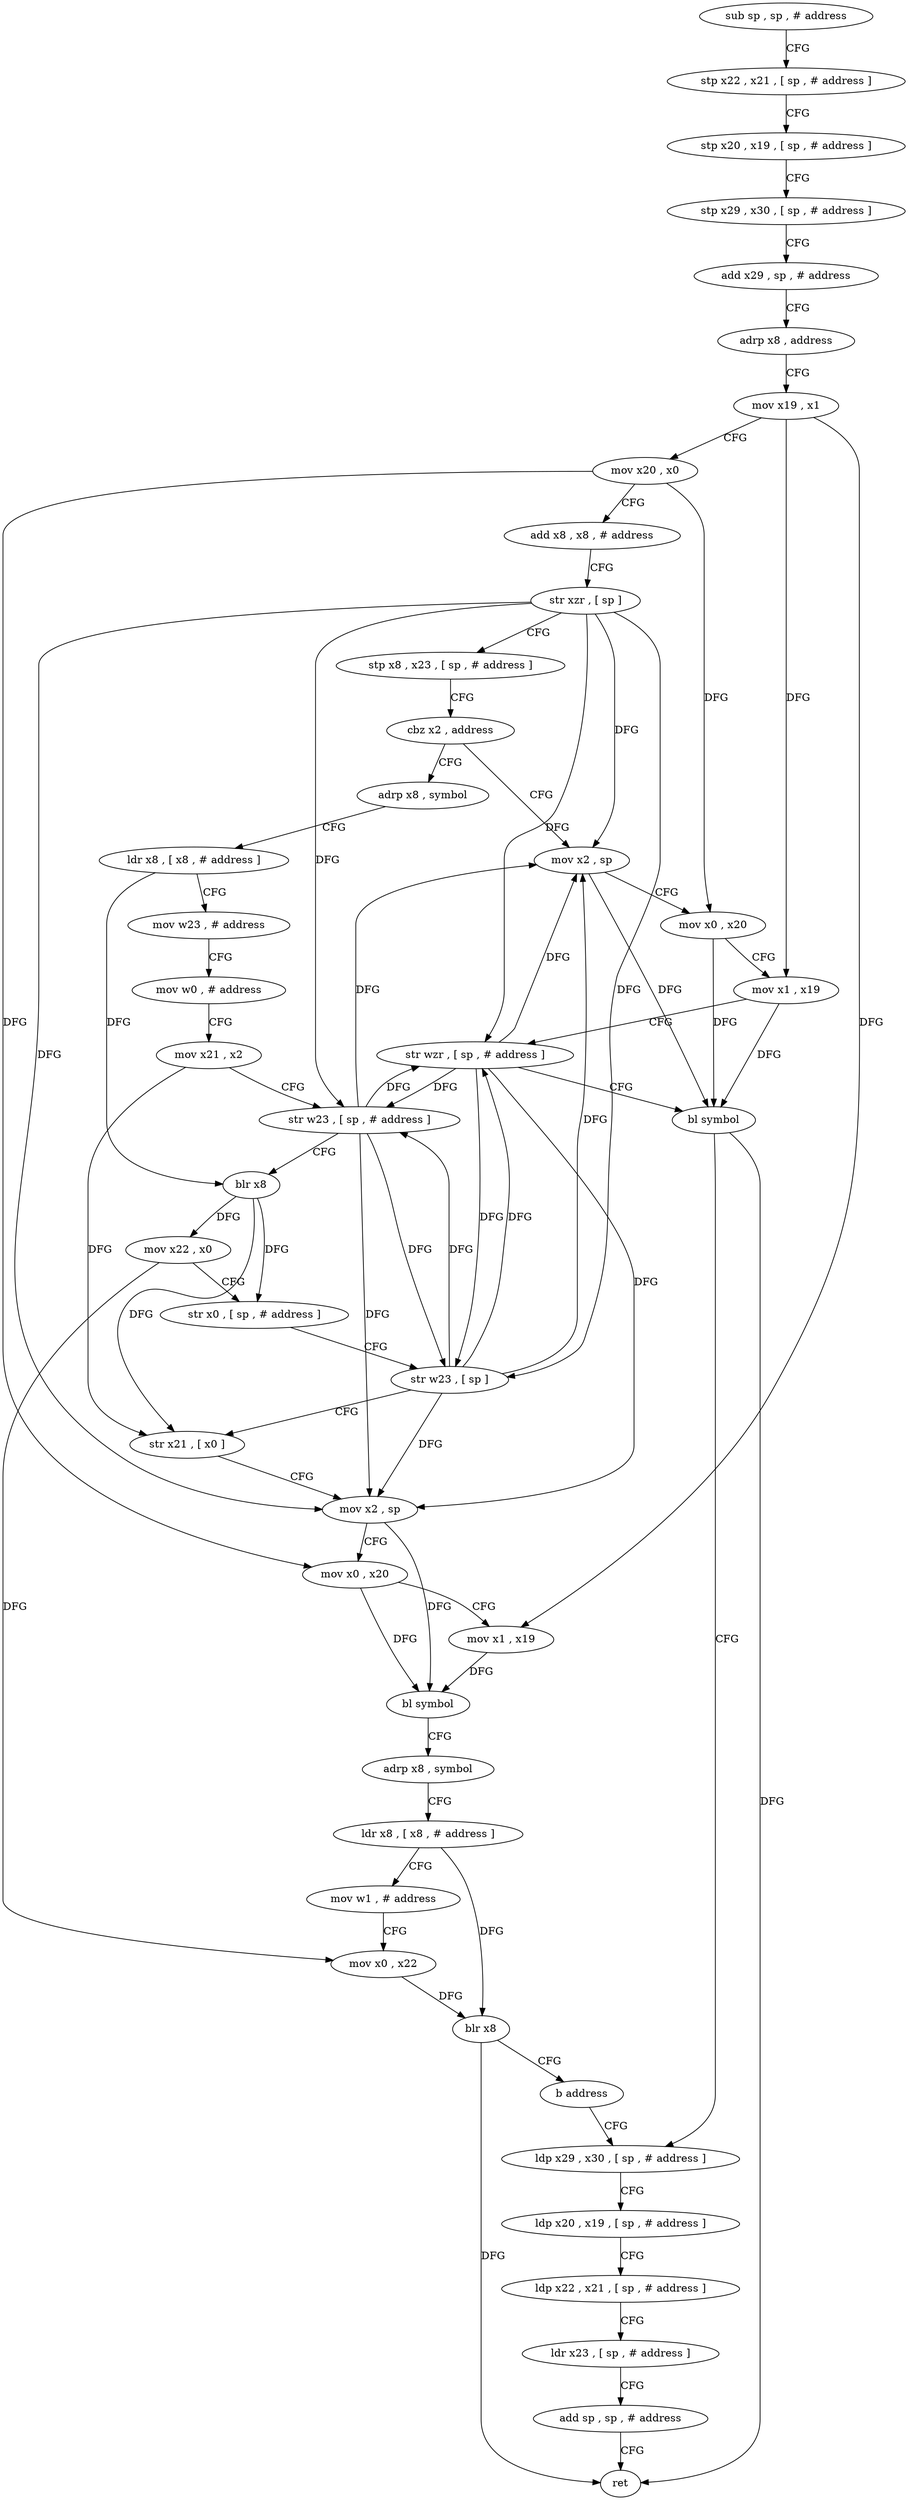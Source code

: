digraph "func" {
"4231240" [label = "sub sp , sp , # address" ]
"4231244" [label = "stp x22 , x21 , [ sp , # address ]" ]
"4231248" [label = "stp x20 , x19 , [ sp , # address ]" ]
"4231252" [label = "stp x29 , x30 , [ sp , # address ]" ]
"4231256" [label = "add x29 , sp , # address" ]
"4231260" [label = "adrp x8 , address" ]
"4231264" [label = "mov x19 , x1" ]
"4231268" [label = "mov x20 , x0" ]
"4231272" [label = "add x8 , x8 , # address" ]
"4231276" [label = "str xzr , [ sp ]" ]
"4231280" [label = "stp x8 , x23 , [ sp , # address ]" ]
"4231284" [label = "cbz x2 , address" ]
"4231372" [label = "mov x2 , sp" ]
"4231288" [label = "adrp x8 , symbol" ]
"4231376" [label = "mov x0 , x20" ]
"4231380" [label = "mov x1 , x19" ]
"4231384" [label = "str wzr , [ sp , # address ]" ]
"4231388" [label = "bl symbol" ]
"4231392" [label = "ldp x29 , x30 , [ sp , # address ]" ]
"4231292" [label = "ldr x8 , [ x8 , # address ]" ]
"4231296" [label = "mov w23 , # address" ]
"4231300" [label = "mov w0 , # address" ]
"4231304" [label = "mov x21 , x2" ]
"4231308" [label = "str w23 , [ sp , # address ]" ]
"4231312" [label = "blr x8" ]
"4231316" [label = "mov x22 , x0" ]
"4231320" [label = "str x0 , [ sp , # address ]" ]
"4231324" [label = "str w23 , [ sp ]" ]
"4231328" [label = "str x21 , [ x0 ]" ]
"4231332" [label = "mov x2 , sp" ]
"4231336" [label = "mov x0 , x20" ]
"4231340" [label = "mov x1 , x19" ]
"4231344" [label = "bl symbol" ]
"4231348" [label = "adrp x8 , symbol" ]
"4231352" [label = "ldr x8 , [ x8 , # address ]" ]
"4231356" [label = "mov w1 , # address" ]
"4231360" [label = "mov x0 , x22" ]
"4231364" [label = "blr x8" ]
"4231368" [label = "b address" ]
"4231396" [label = "ldp x20 , x19 , [ sp , # address ]" ]
"4231400" [label = "ldp x22 , x21 , [ sp , # address ]" ]
"4231404" [label = "ldr x23 , [ sp , # address ]" ]
"4231408" [label = "add sp , sp , # address" ]
"4231412" [label = "ret" ]
"4231240" -> "4231244" [ label = "CFG" ]
"4231244" -> "4231248" [ label = "CFG" ]
"4231248" -> "4231252" [ label = "CFG" ]
"4231252" -> "4231256" [ label = "CFG" ]
"4231256" -> "4231260" [ label = "CFG" ]
"4231260" -> "4231264" [ label = "CFG" ]
"4231264" -> "4231268" [ label = "CFG" ]
"4231264" -> "4231380" [ label = "DFG" ]
"4231264" -> "4231340" [ label = "DFG" ]
"4231268" -> "4231272" [ label = "CFG" ]
"4231268" -> "4231376" [ label = "DFG" ]
"4231268" -> "4231336" [ label = "DFG" ]
"4231272" -> "4231276" [ label = "CFG" ]
"4231276" -> "4231280" [ label = "CFG" ]
"4231276" -> "4231372" [ label = "DFG" ]
"4231276" -> "4231384" [ label = "DFG" ]
"4231276" -> "4231308" [ label = "DFG" ]
"4231276" -> "4231324" [ label = "DFG" ]
"4231276" -> "4231332" [ label = "DFG" ]
"4231280" -> "4231284" [ label = "CFG" ]
"4231284" -> "4231372" [ label = "CFG" ]
"4231284" -> "4231288" [ label = "CFG" ]
"4231372" -> "4231376" [ label = "CFG" ]
"4231372" -> "4231388" [ label = "DFG" ]
"4231288" -> "4231292" [ label = "CFG" ]
"4231376" -> "4231380" [ label = "CFG" ]
"4231376" -> "4231388" [ label = "DFG" ]
"4231380" -> "4231384" [ label = "CFG" ]
"4231380" -> "4231388" [ label = "DFG" ]
"4231384" -> "4231388" [ label = "CFG" ]
"4231384" -> "4231372" [ label = "DFG" ]
"4231384" -> "4231308" [ label = "DFG" ]
"4231384" -> "4231324" [ label = "DFG" ]
"4231384" -> "4231332" [ label = "DFG" ]
"4231388" -> "4231392" [ label = "CFG" ]
"4231388" -> "4231412" [ label = "DFG" ]
"4231392" -> "4231396" [ label = "CFG" ]
"4231292" -> "4231296" [ label = "CFG" ]
"4231292" -> "4231312" [ label = "DFG" ]
"4231296" -> "4231300" [ label = "CFG" ]
"4231300" -> "4231304" [ label = "CFG" ]
"4231304" -> "4231308" [ label = "CFG" ]
"4231304" -> "4231328" [ label = "DFG" ]
"4231308" -> "4231312" [ label = "CFG" ]
"4231308" -> "4231372" [ label = "DFG" ]
"4231308" -> "4231384" [ label = "DFG" ]
"4231308" -> "4231324" [ label = "DFG" ]
"4231308" -> "4231332" [ label = "DFG" ]
"4231312" -> "4231316" [ label = "DFG" ]
"4231312" -> "4231320" [ label = "DFG" ]
"4231312" -> "4231328" [ label = "DFG" ]
"4231316" -> "4231320" [ label = "CFG" ]
"4231316" -> "4231360" [ label = "DFG" ]
"4231320" -> "4231324" [ label = "CFG" ]
"4231324" -> "4231328" [ label = "CFG" ]
"4231324" -> "4231372" [ label = "DFG" ]
"4231324" -> "4231384" [ label = "DFG" ]
"4231324" -> "4231308" [ label = "DFG" ]
"4231324" -> "4231332" [ label = "DFG" ]
"4231328" -> "4231332" [ label = "CFG" ]
"4231332" -> "4231336" [ label = "CFG" ]
"4231332" -> "4231344" [ label = "DFG" ]
"4231336" -> "4231340" [ label = "CFG" ]
"4231336" -> "4231344" [ label = "DFG" ]
"4231340" -> "4231344" [ label = "DFG" ]
"4231344" -> "4231348" [ label = "CFG" ]
"4231348" -> "4231352" [ label = "CFG" ]
"4231352" -> "4231356" [ label = "CFG" ]
"4231352" -> "4231364" [ label = "DFG" ]
"4231356" -> "4231360" [ label = "CFG" ]
"4231360" -> "4231364" [ label = "DFG" ]
"4231364" -> "4231368" [ label = "CFG" ]
"4231364" -> "4231412" [ label = "DFG" ]
"4231368" -> "4231392" [ label = "CFG" ]
"4231396" -> "4231400" [ label = "CFG" ]
"4231400" -> "4231404" [ label = "CFG" ]
"4231404" -> "4231408" [ label = "CFG" ]
"4231408" -> "4231412" [ label = "CFG" ]
}
